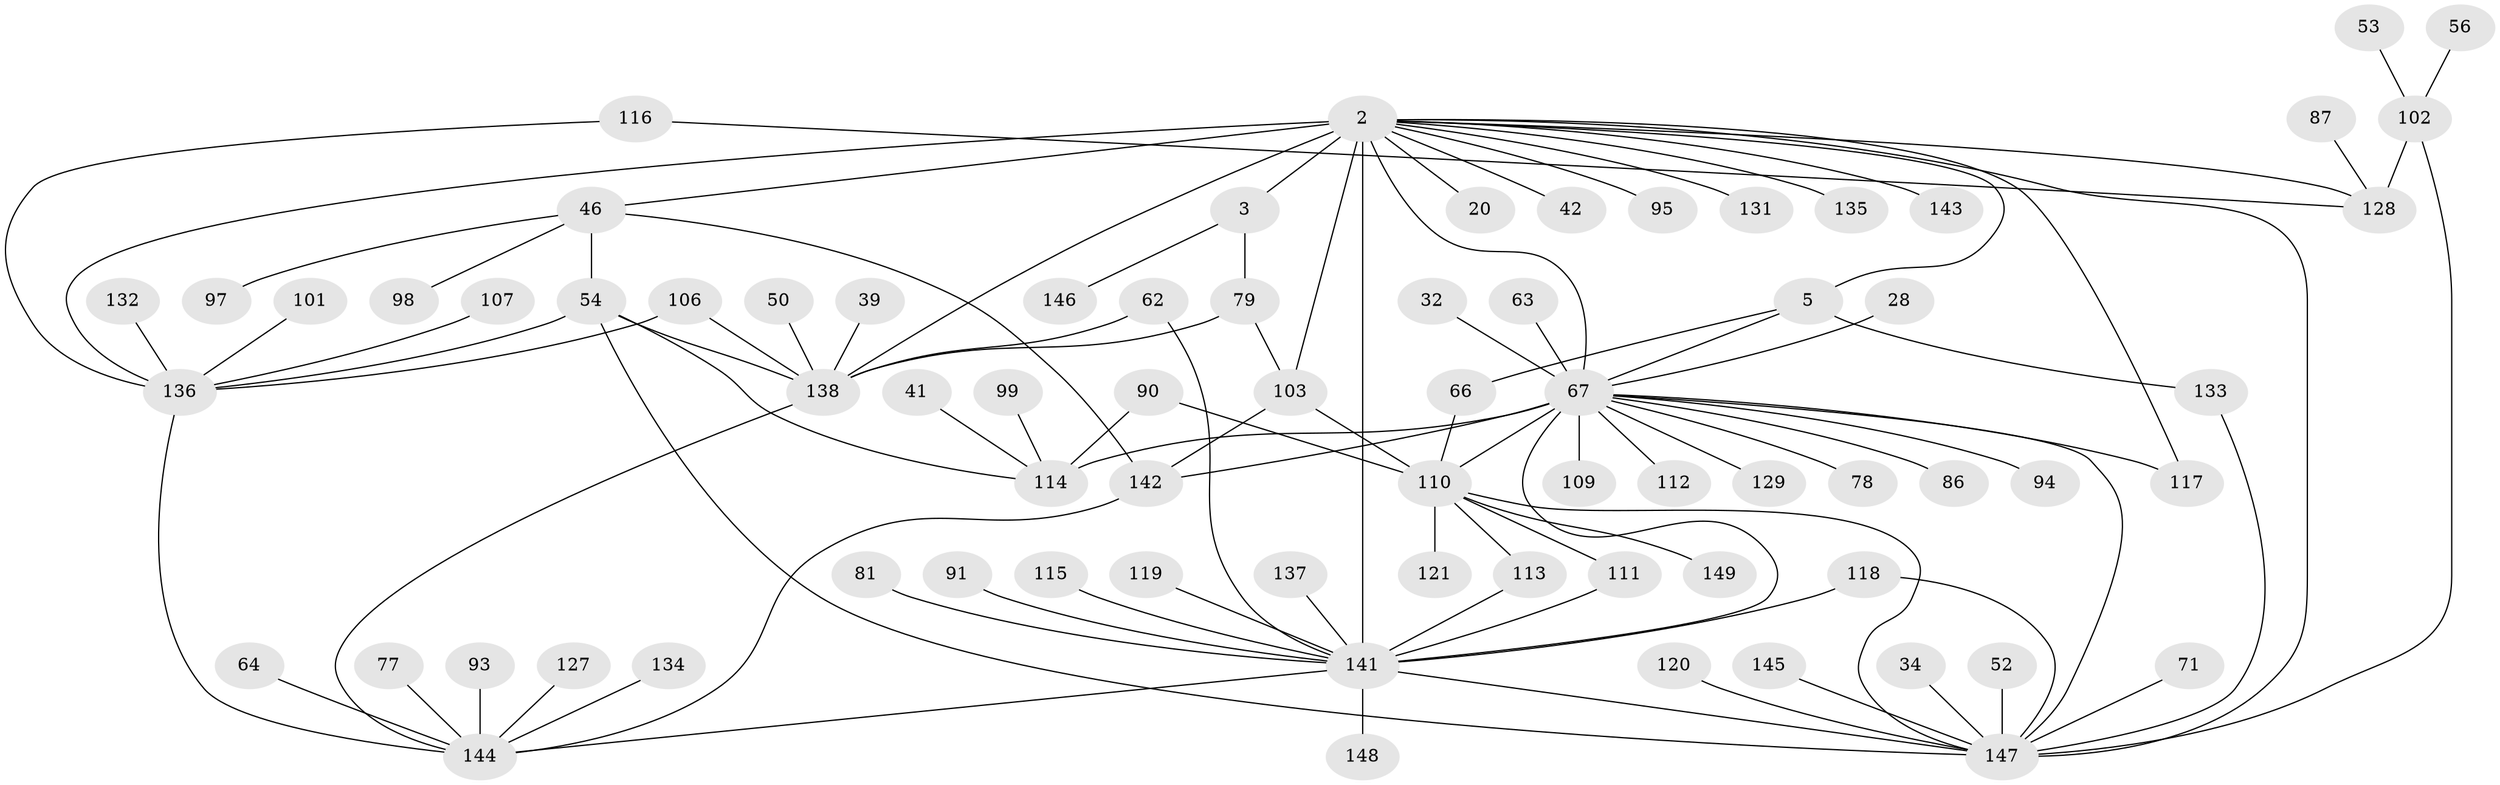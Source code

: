 // original degree distribution, {22: 0.006711409395973154, 17: 0.013422818791946308, 4: 0.06711409395973154, 8: 0.013422818791946308, 5: 0.053691275167785234, 3: 0.1476510067114094, 6: 0.020134228187919462, 7: 0.026845637583892617, 1: 0.40939597315436244, 11: 0.006711409395973154, 2: 0.2214765100671141, 9: 0.013422818791946308}
// Generated by graph-tools (version 1.1) at 2025/48/03/09/25 04:48:09]
// undirected, 74 vertices, 101 edges
graph export_dot {
graph [start="1"]
  node [color=gray90,style=filled];
  2 [super="+1"];
  3;
  5;
  20;
  28;
  32;
  34;
  39;
  41;
  42;
  46;
  50;
  52;
  53;
  54 [super="+38"];
  56;
  62;
  63;
  64;
  66 [super="+21"];
  67 [super="+61+15+24+17"];
  71;
  77;
  78;
  79 [super="+65"];
  81;
  86;
  87;
  90;
  91;
  93;
  94;
  95;
  97;
  98;
  99;
  101;
  102 [super="+12"];
  103 [super="+80"];
  106;
  107;
  109;
  110 [super="+89+47+68+105"];
  111;
  112;
  113 [super="+85"];
  114 [super="+76+92"];
  115;
  116 [super="+108"];
  117;
  118 [super="+75"];
  119;
  120 [super="+96"];
  121;
  127;
  128 [super="+44+36"];
  129 [super="+126"];
  131 [super="+35"];
  132;
  133;
  134;
  135;
  136 [super="+104+83"];
  137;
  138 [super="+49+4+27+123+11"];
  141 [super="+14+82+122"];
  142 [super="+130+140"];
  143;
  144 [super="+33+72+88"];
  145;
  146;
  147 [super="+55+124+69+139"];
  148 [super="+45"];
  149;
  2 -- 3 [weight=2];
  2 -- 5 [weight=2];
  2 -- 42;
  2 -- 46 [weight=2];
  2 -- 95;
  2 -- 103 [weight=2];
  2 -- 117;
  2 -- 141 [weight=8];
  2 -- 143;
  2 -- 135;
  2 -- 20;
  2 -- 128 [weight=3];
  2 -- 138 [weight=2];
  2 -- 67;
  2 -- 147 [weight=4];
  2 -- 131;
  2 -- 136 [weight=3];
  3 -- 146;
  3 -- 79;
  5 -- 133;
  5 -- 66;
  5 -- 67;
  28 -- 67;
  32 -- 67;
  34 -- 147;
  39 -- 138;
  41 -- 114;
  46 -- 54 [weight=2];
  46 -- 97;
  46 -- 98;
  46 -- 142;
  50 -- 138;
  52 -- 147;
  53 -- 102;
  54 -- 114;
  54 -- 138;
  54 -- 136;
  54 -- 147 [weight=3];
  56 -- 102;
  62 -- 141;
  62 -- 138;
  63 -- 67;
  64 -- 144;
  66 -- 110;
  67 -- 110;
  67 -- 114 [weight=4];
  67 -- 109;
  67 -- 78;
  67 -- 141 [weight=2];
  67 -- 112;
  67 -- 147;
  67 -- 117;
  67 -- 86;
  67 -- 94;
  67 -- 129;
  67 -- 142;
  71 -- 147;
  77 -- 144;
  79 -- 103;
  79 -- 138;
  81 -- 141;
  87 -- 128;
  90 -- 114;
  90 -- 110;
  91 -- 141;
  93 -- 144;
  99 -- 114;
  101 -- 136;
  102 -- 128 [weight=2];
  102 -- 147;
  103 -- 110;
  103 -- 142;
  106 -- 138;
  106 -- 136;
  107 -- 136;
  110 -- 111;
  110 -- 149;
  110 -- 121;
  110 -- 113;
  110 -- 147 [weight=2];
  111 -- 141 [weight=2];
  113 -- 141;
  115 -- 141;
  116 -- 128;
  116 -- 136;
  118 -- 141;
  118 -- 147 [weight=2];
  119 -- 141;
  120 -- 147;
  127 -- 144;
  132 -- 136;
  133 -- 147;
  134 -- 144;
  136 -- 144 [weight=2];
  137 -- 141;
  138 -- 144;
  141 -- 144 [weight=2];
  141 -- 148;
  141 -- 147 [weight=2];
  142 -- 144;
  145 -- 147;
}
